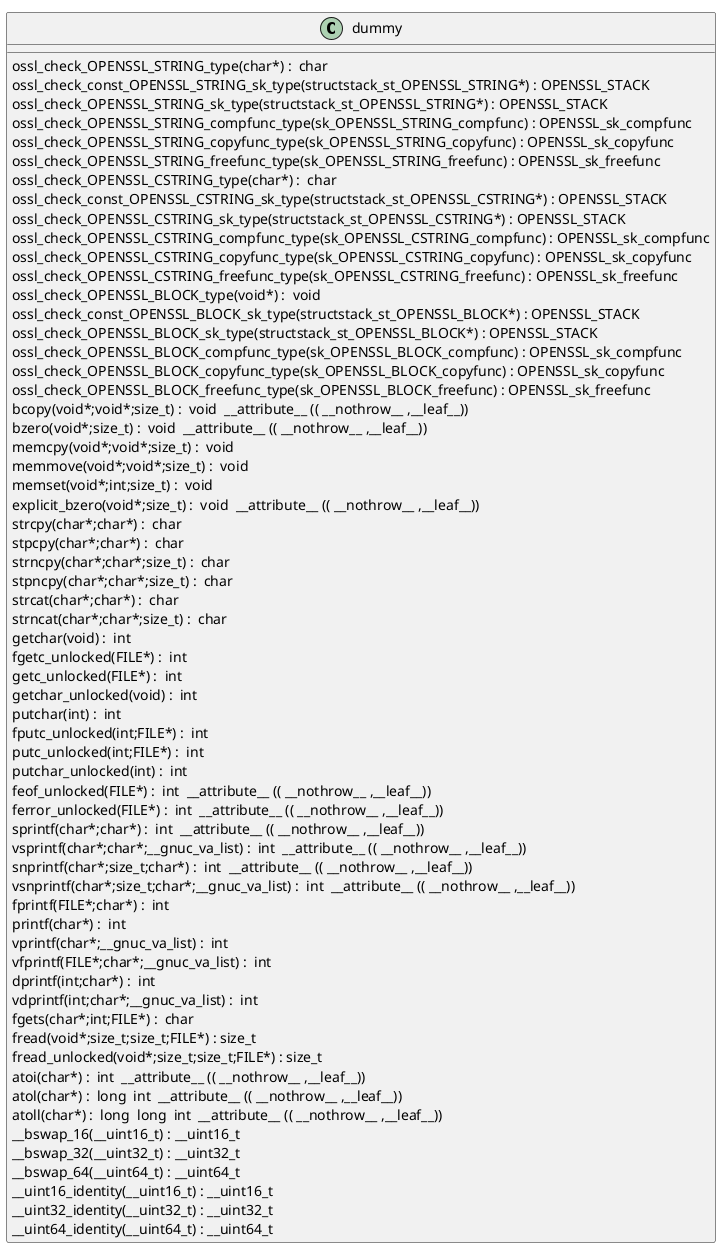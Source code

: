 @startuml
!pragma layout smetana
class dummy {
ossl_check_OPENSSL_STRING_type(char*) :  char  [[[./../../.././qc/crypto/ec/ecdsa_sign.c.html#439]]]
ossl_check_const_OPENSSL_STRING_sk_type(structstack_st_OPENSSL_STRING*) : OPENSSL_STACK [[[./../../.././qc/crypto/ec/ecdsa_sign.c.html#439]]]
ossl_check_OPENSSL_STRING_sk_type(structstack_st_OPENSSL_STRING*) : OPENSSL_STACK [[[./../../.././qc/crypto/ec/ecdsa_sign.c.html#439]]]
ossl_check_OPENSSL_STRING_compfunc_type(sk_OPENSSL_STRING_compfunc) : OPENSSL_sk_compfunc [[[./../../.././qc/crypto/ec/ecdsa_sign.c.html#439]]]
ossl_check_OPENSSL_STRING_copyfunc_type(sk_OPENSSL_STRING_copyfunc) : OPENSSL_sk_copyfunc [[[./../../.././qc/crypto/ec/ecdsa_sign.c.html#439]]]
ossl_check_OPENSSL_STRING_freefunc_type(sk_OPENSSL_STRING_freefunc) : OPENSSL_sk_freefunc [[[./../../.././qc/crypto/ec/ecdsa_sign.c.html#439]]]
ossl_check_OPENSSL_CSTRING_type(char*) :  char  [[[./../../.././qc/crypto/ec/ecdsa_sign.c.html#441]]]
ossl_check_const_OPENSSL_CSTRING_sk_type(structstack_st_OPENSSL_CSTRING*) : OPENSSL_STACK [[[./../../.././qc/crypto/ec/ecdsa_sign.c.html#441]]]
ossl_check_OPENSSL_CSTRING_sk_type(structstack_st_OPENSSL_CSTRING*) : OPENSSL_STACK [[[./../../.././qc/crypto/ec/ecdsa_sign.c.html#441]]]
ossl_check_OPENSSL_CSTRING_compfunc_type(sk_OPENSSL_CSTRING_compfunc) : OPENSSL_sk_compfunc [[[./../../.././qc/crypto/ec/ecdsa_sign.c.html#441]]]
ossl_check_OPENSSL_CSTRING_copyfunc_type(sk_OPENSSL_CSTRING_copyfunc) : OPENSSL_sk_copyfunc [[[./../../.././qc/crypto/ec/ecdsa_sign.c.html#441]]]
ossl_check_OPENSSL_CSTRING_freefunc_type(sk_OPENSSL_CSTRING_freefunc) : OPENSSL_sk_freefunc [[[./../../.././qc/crypto/ec/ecdsa_sign.c.html#441]]]
ossl_check_OPENSSL_BLOCK_type(void*) :  void  [[[./../../.././qc/crypto/ec/ecdsa_sign.c.html#444]]]
ossl_check_const_OPENSSL_BLOCK_sk_type(structstack_st_OPENSSL_BLOCK*) : OPENSSL_STACK [[[./../../.././qc/crypto/ec/ecdsa_sign.c.html#444]]]
ossl_check_OPENSSL_BLOCK_sk_type(structstack_st_OPENSSL_BLOCK*) : OPENSSL_STACK [[[./../../.././qc/crypto/ec/ecdsa_sign.c.html#444]]]
ossl_check_OPENSSL_BLOCK_compfunc_type(sk_OPENSSL_BLOCK_compfunc) : OPENSSL_sk_compfunc [[[./../../.././qc/crypto/ec/ecdsa_sign.c.html#444]]]
ossl_check_OPENSSL_BLOCK_copyfunc_type(sk_OPENSSL_BLOCK_copyfunc) : OPENSSL_sk_copyfunc [[[./../../.././qc/crypto/ec/ecdsa_sign.c.html#444]]]
ossl_check_OPENSSL_BLOCK_freefunc_type(sk_OPENSSL_BLOCK_freefunc) : OPENSSL_sk_freefunc [[[./../../.././qc/crypto/ec/ecdsa_sign.c.html#444]]]
bcopy(void*;void*;size_t) :  void  __attribute__ (( __nothrow__ ,__leaf__)) [[[./../../.././qc/crypto/ec/ecdsa_sign.c.html#891]]]
bzero(void*;size_t) :  void  __attribute__ (( __nothrow__ ,__leaf__)) [[[./../../.././qc/crypto/ec/ecdsa_sign.c.html#898]]]
memcpy(void*;void*;size_t) :  void  [[[./../../.././qc/crypto/ec/ecdsa_sign.c.html#939]]]
memmove(void*;void*;size_t) :  void  [[[./../../.././qc/crypto/ec/ecdsa_sign.c.html#947]]]
memset(void*;int;size_t) :  void  [[[./../../.././qc/crypto/ec/ecdsa_sign.c.html#954]]]
explicit_bzero(void*;size_t) :  void  __attribute__ (( __nothrow__ ,__leaf__)) [[[./../../.././qc/crypto/ec/ecdsa_sign.c.html#967]]]
strcpy(char*;char*) :  char  [[[./../../.././qc/crypto/ec/ecdsa_sign.c.html#974]]]
stpcpy(char*;char*) :  char  [[[./../../.././qc/crypto/ec/ecdsa_sign.c.html#981]]]
strncpy(char*;char*;size_t) :  char  [[[./../../.././qc/crypto/ec/ecdsa_sign.c.html#989]]]
stpncpy(char*;char*;size_t) :  char  [[[./../../.././qc/crypto/ec/ecdsa_sign.c.html#999]]]
strcat(char*;char*) :  char  [[[./../../.././qc/crypto/ec/ecdsa_sign.c.html#1006]]]
strncat(char*;char*;size_t) :  char  [[[./../../.././qc/crypto/ec/ecdsa_sign.c.html#1013]]]
getchar(void) :  int  [[[./../../.././qc/crypto/ec/ecdsa_sign.c.html#1635]]]
fgetc_unlocked(FILE*) :  int  [[[./../../.././qc/crypto/ec/ecdsa_sign.c.html#1644]]]
getc_unlocked(FILE*) :  int  [[[./../../.././qc/crypto/ec/ecdsa_sign.c.html#1654]]]
getchar_unlocked(void) :  int  [[[./../../.././qc/crypto/ec/ecdsa_sign.c.html#1661]]]
putchar(int) :  int  [[[./../../.././qc/crypto/ec/ecdsa_sign.c.html#1670]]]
fputc_unlocked(int;FILE*) :  int  [[[./../../.././qc/crypto/ec/ecdsa_sign.c.html#1679]]]
putc_unlocked(int;FILE*) :  int  [[[./../../.././qc/crypto/ec/ecdsa_sign.c.html#1689]]]
putchar_unlocked(int) :  int  [[[./../../.././qc/crypto/ec/ecdsa_sign.c.html#1696]]]
feof_unlocked(FILE*) :  int  __attribute__ (( __nothrow__ ,__leaf__)) [[[./../../.././qc/crypto/ec/ecdsa_sign.c.html#1702]]]
ferror_unlocked(FILE*) :  int  __attribute__ (( __nothrow__ ,__leaf__)) [[[./../../.././qc/crypto/ec/ecdsa_sign.c.html#1709]]]
sprintf(char*;char*) :  int  __attribute__ (( __nothrow__ ,__leaf__)) [[[./../../.././qc/crypto/ec/ecdsa_sign.c.html#1728]]]
vsprintf(char*;char*;__gnuc_va_list) :  int  __attribute__ (( __nothrow__ ,__leaf__)) [[[./../../.././qc/crypto/ec/ecdsa_sign.c.html#1741]]]
snprintf(char*;size_t;char*) :  int  __attribute__ (( __nothrow__ ,__leaf__)) [[[./../../.././qc/crypto/ec/ecdsa_sign.c.html#1760]]]
vsnprintf(char*;size_t;char*;__gnuc_va_list) :  int  __attribute__ (( __nothrow__ ,__leaf__)) [[[./../../.././qc/crypto/ec/ecdsa_sign.c.html#1774]]]
fprintf(FILE*;char*) :  int  [[[./../../.././qc/crypto/ec/ecdsa_sign.c.html#1795]]]
printf(char*) :  int  [[[./../../.././qc/crypto/ec/ecdsa_sign.c.html#1802]]]
vprintf(char*;__gnuc_va_list) :  int  [[[./../../.././qc/crypto/ec/ecdsa_sign.c.html#1814]]]
vfprintf(FILE*;char*;__gnuc_va_list) :  int  [[[./../../.././qc/crypto/ec/ecdsa_sign.c.html#1824]]]
dprintf(int;char*) :  int  [[[./../../.././qc/crypto/ec/ecdsa_sign.c.html#1839]]]
vdprintf(int;char*;__gnuc_va_list) :  int  [[[./../../.././qc/crypto/ec/ecdsa_sign.c.html#1850]]]
fgets(char*;int;FILE*) :  char  [[[./../../.././qc/crypto/ec/ecdsa_sign.c.html#1869]]]
fread(void*;size_t;size_t;FILE*) : size_t [[[./../../.././qc/crypto/ec/ecdsa_sign.c.html#1895]]]
fread_unlocked(void*;size_t;size_t;FILE*) : size_t [[[./../../.././qc/crypto/ec/ecdsa_sign.c.html#1922]]]
atoi(char*) :  int  __attribute__ (( __nothrow__ ,__leaf__)) [[[./../../.././qc/crypto/ec/ecdsa_sign.c.html#2361]]]
atol(char*) :  long  int  __attribute__ (( __nothrow__ ,__leaf__)) [[[./../../.././qc/crypto/ec/ecdsa_sign.c.html#2366]]]
atoll(char*) :  long  long  int  __attribute__ (( __nothrow__ ,__leaf__)) [[[./../../.././qc/crypto/ec/ecdsa_sign.c.html#2373]]]
__bswap_16(__uint16_t) : __uint16_t [[[./../../.././qc/crypto/ec/ecdsa_sign.c.html#2472]]]
__bswap_32(__uint32_t) : __uint32_t [[[./../../.././qc/crypto/ec/ecdsa_sign.c.html#2487]]]
__bswap_64(__uint64_t) : __uint64_t [[[./../../.././qc/crypto/ec/ecdsa_sign.c.html#2497]]]
__uint16_identity(__uint16_t) : __uint16_t [[[./../../.././qc/crypto/ec/ecdsa_sign.c.html#2509]]]
__uint32_identity(__uint32_t) : __uint32_t [[[./../../.././qc/crypto/ec/ecdsa_sign.c.html#2515]]]
__uint64_identity(__uint64_t) : __uint64_t [[[./../../.././qc/crypto/ec/ecdsa_sign.c.html#2521]]]
} 
@enduml
